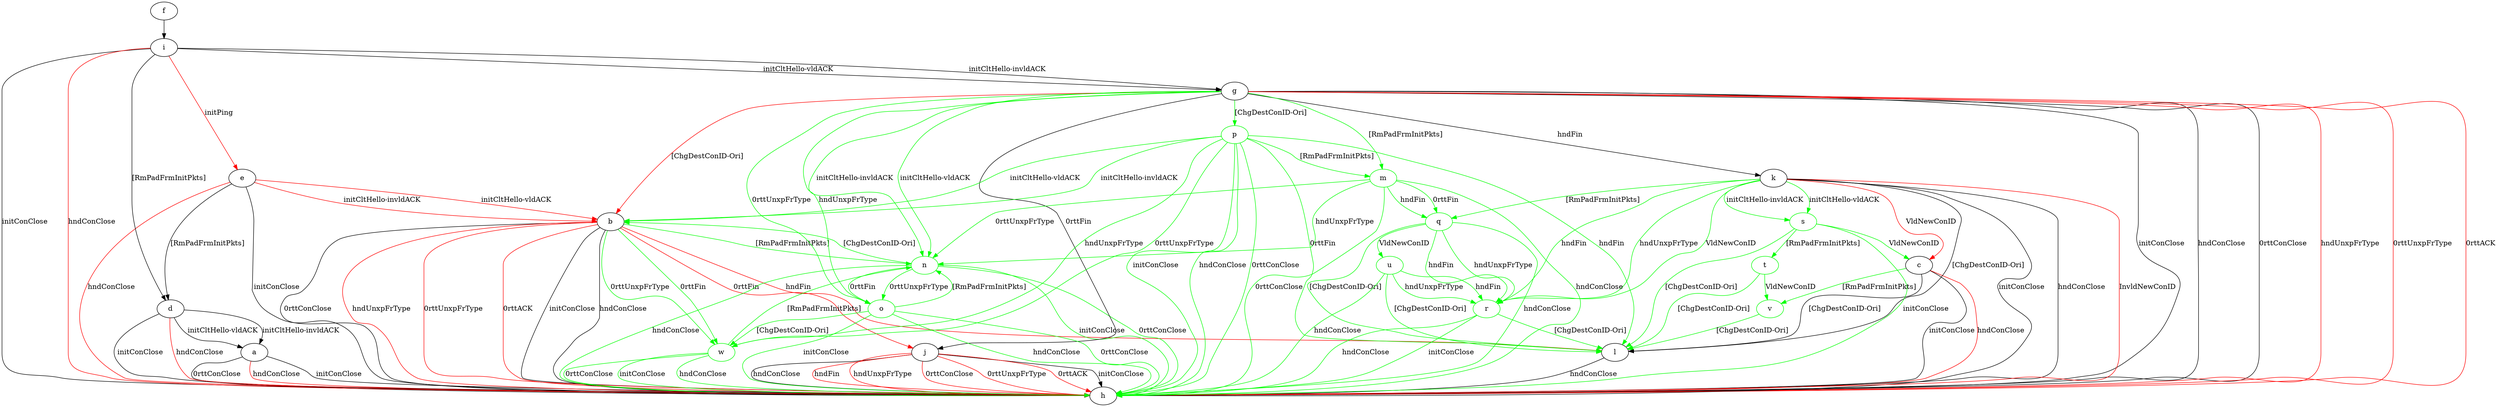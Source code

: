 digraph "" {
	a -> h	[key=0,
		label="initConClose "];
	a -> h	[key=1,
		label="0rttConClose "];
	a -> h	[key=2,
		color=red,
		label="hndConClose "];
	b -> h	[key=0,
		label="initConClose "];
	b -> h	[key=1,
		label="hndConClose "];
	b -> h	[key=2,
		label="0rttConClose "];
	b -> h	[key=3,
		color=red,
		label="hndUnxpFrType "];
	b -> h	[key=4,
		color=red,
		label="0rttUnxpFrType "];
	b -> h	[key=5,
		color=red,
		label="0rttACK "];
	b -> j	[key=0,
		color=red,
		label="0rttFin "];
	b -> l	[key=0,
		color=red,
		label="hndFin "];
	n	[color=green];
	b -> n	[key=0,
		color=green,
		label="[RmPadFrmInitPkts] "];
	w	[color=green];
	b -> w	[key=0,
		color=green,
		label="0rttFin "];
	b -> w	[key=1,
		color=green,
		label="0rttUnxpFrType "];
	c -> h	[key=0,
		label="initConClose "];
	c -> h	[key=1,
		color=red,
		label="hndConClose "];
	c -> l	[key=0,
		label="[ChgDestConID-Ori] "];
	v	[color=green];
	c -> v	[key=0,
		color=green,
		label="[RmPadFrmInitPkts] "];
	d -> a	[key=0,
		label="initCltHello-vldACK "];
	d -> a	[key=1,
		label="initCltHello-invldACK "];
	d -> h	[key=0,
		label="initConClose "];
	d -> h	[key=1,
		color=red,
		label="hndConClose "];
	e -> b	[key=0,
		color=red,
		label="initCltHello-vldACK "];
	e -> b	[key=1,
		color=red,
		label="initCltHello-invldACK "];
	e -> d	[key=0,
		label="[RmPadFrmInitPkts] "];
	e -> h	[key=0,
		label="initConClose "];
	e -> h	[key=1,
		color=red,
		label="hndConClose "];
	f -> i	[key=0];
	g -> b	[key=0,
		color=red,
		label="[ChgDestConID-Ori] "];
	g -> h	[key=0,
		label="initConClose "];
	g -> h	[key=1,
		label="hndConClose "];
	g -> h	[key=2,
		label="0rttConClose "];
	g -> h	[key=3,
		color=red,
		label="hndUnxpFrType "];
	g -> h	[key=4,
		color=red,
		label="0rttUnxpFrType "];
	g -> h	[key=5,
		color=red,
		label="0rttACK "];
	g -> j	[key=0,
		label="0rttFin "];
	g -> k	[key=0,
		label="hndFin "];
	m	[color=green];
	g -> m	[key=0,
		color=green,
		label="[RmPadFrmInitPkts] "];
	g -> n	[key=0,
		color=green,
		label="initCltHello-vldACK "];
	g -> n	[key=1,
		color=green,
		label="initCltHello-invldACK "];
	o	[color=green];
	g -> o	[key=0,
		color=green,
		label="hndUnxpFrType "];
	g -> o	[key=1,
		color=green,
		label="0rttUnxpFrType "];
	p	[color=green];
	g -> p	[key=0,
		color=green,
		label="[ChgDestConID-Ori] "];
	i -> d	[key=0,
		label="[RmPadFrmInitPkts] "];
	i -> e	[key=0,
		color=red,
		label="initPing "];
	i -> g	[key=0,
		label="initCltHello-vldACK "];
	i -> g	[key=1,
		label="initCltHello-invldACK "];
	i -> h	[key=0,
		label="initConClose "];
	i -> h	[key=1,
		color=red,
		label="hndConClose "];
	j -> h	[key=0,
		label="initConClose "];
	j -> h	[key=1,
		label="hndConClose "];
	j -> h	[key=2,
		color=red,
		label="hndFin "];
	j -> h	[key=3,
		color=red,
		label="hndUnxpFrType "];
	j -> h	[key=4,
		color=red,
		label="0rttConClose "];
	j -> h	[key=5,
		color=red,
		label="0rttUnxpFrType "];
	j -> h	[key=6,
		color=red,
		label="0rttACK "];
	k -> c	[key=0,
		color=red,
		label="VldNewConID "];
	k -> h	[key=0,
		label="initConClose "];
	k -> h	[key=1,
		label="hndConClose "];
	k -> h	[key=2,
		color=red,
		label="InvldNewConID "];
	k -> l	[key=0,
		label="[ChgDestConID-Ori] "];
	q	[color=green];
	k -> q	[key=0,
		color=green,
		label="[RmPadFrmInitPkts] "];
	r	[color=green];
	k -> r	[key=0,
		color=green,
		label="hndFin "];
	k -> r	[key=1,
		color=green,
		label="hndUnxpFrType "];
	k -> r	[key=2,
		color=green,
		label="VldNewConID "];
	s	[color=green];
	k -> s	[key=0,
		color=green,
		label="initCltHello-vldACK "];
	k -> s	[key=1,
		color=green,
		label="initCltHello-invldACK "];
	l -> h	[key=0,
		label="hndConClose "];
	m -> h	[key=0,
		color=green,
		label="hndConClose "];
	m -> h	[key=1,
		color=green,
		label="0rttConClose "];
	m -> n	[key=0,
		color=green,
		label="hndUnxpFrType "];
	m -> n	[key=1,
		color=green,
		label="0rttUnxpFrType "];
	m -> q	[key=0,
		color=green,
		label="hndFin "];
	m -> q	[key=1,
		color=green,
		label="0rttFin "];
	n -> b	[key=0,
		color=green,
		label="[ChgDestConID-Ori] "];
	n -> h	[key=0,
		color=green,
		label="initConClose "];
	n -> h	[key=1,
		color=green,
		label="hndConClose "];
	n -> h	[key=2,
		color=green,
		label="0rttConClose "];
	n -> o	[key=0,
		color=green,
		label="0rttFin "];
	n -> o	[key=1,
		color=green,
		label="0rttUnxpFrType "];
	o -> h	[key=0,
		color=green,
		label="initConClose "];
	o -> h	[key=1,
		color=green,
		label="hndConClose "];
	o -> h	[key=2,
		color=green,
		label="0rttConClose "];
	o -> n	[key=0,
		color=green,
		label="[RmPadFrmInitPkts] "];
	o -> w	[key=0,
		color=green,
		label="[ChgDestConID-Ori] "];
	p -> b	[key=0,
		color=green,
		label="initCltHello-vldACK "];
	p -> b	[key=1,
		color=green,
		label="initCltHello-invldACK "];
	p -> h	[key=0,
		color=green,
		label="initConClose "];
	p -> h	[key=1,
		color=green,
		label="hndConClose "];
	p -> h	[key=2,
		color=green,
		label="0rttConClose "];
	p -> l	[key=0,
		color=green,
		label="hndFin "];
	p -> l	[key=1,
		color=green,
		label="0rttFin "];
	p -> m	[key=0,
		color=green,
		label="[RmPadFrmInitPkts] "];
	p -> w	[key=0,
		color=green,
		label="hndUnxpFrType "];
	p -> w	[key=1,
		color=green,
		label="0rttUnxpFrType "];
	q -> h	[key=0,
		color=green,
		label="hndConClose "];
	q -> l	[key=0,
		color=green,
		label="[ChgDestConID-Ori] "];
	q -> r	[key=0,
		color=green,
		label="hndFin "];
	q -> r	[key=1,
		color=green,
		label="hndUnxpFrType "];
	u	[color=green];
	q -> u	[key=0,
		color=green,
		label="VldNewConID "];
	r -> h	[key=0,
		color=green,
		label="initConClose "];
	r -> h	[key=1,
		color=green,
		label="hndConClose "];
	r -> l	[key=0,
		color=green,
		label="[ChgDestConID-Ori] "];
	s -> c	[key=0,
		color=green,
		label="VldNewConID "];
	s -> h	[key=0,
		color=green,
		label="initConClose "];
	s -> l	[key=0,
		color=green,
		label="[ChgDestConID-Ori] "];
	t	[color=green];
	s -> t	[key=0,
		color=green,
		label="[RmPadFrmInitPkts] "];
	t -> l	[key=0,
		color=green,
		label="[ChgDestConID-Ori] "];
	t -> v	[key=0,
		color=green,
		label="VldNewConID "];
	u -> h	[key=0,
		color=green,
		label="hndConClose "];
	u -> l	[key=0,
		color=green,
		label="[ChgDestConID-Ori] "];
	u -> r	[key=0,
		color=green,
		label="hndFin "];
	u -> r	[key=1,
		color=green,
		label="hndUnxpFrType "];
	v -> l	[key=0,
		color=green,
		label="[ChgDestConID-Ori] "];
	w -> h	[key=0,
		color=green,
		label="initConClose "];
	w -> h	[key=1,
		color=green,
		label="hndConClose "];
	w -> h	[key=2,
		color=green,
		label="0rttConClose "];
	w -> n	[key=0,
		color=green,
		label="[RmPadFrmInitPkts] "];
}
